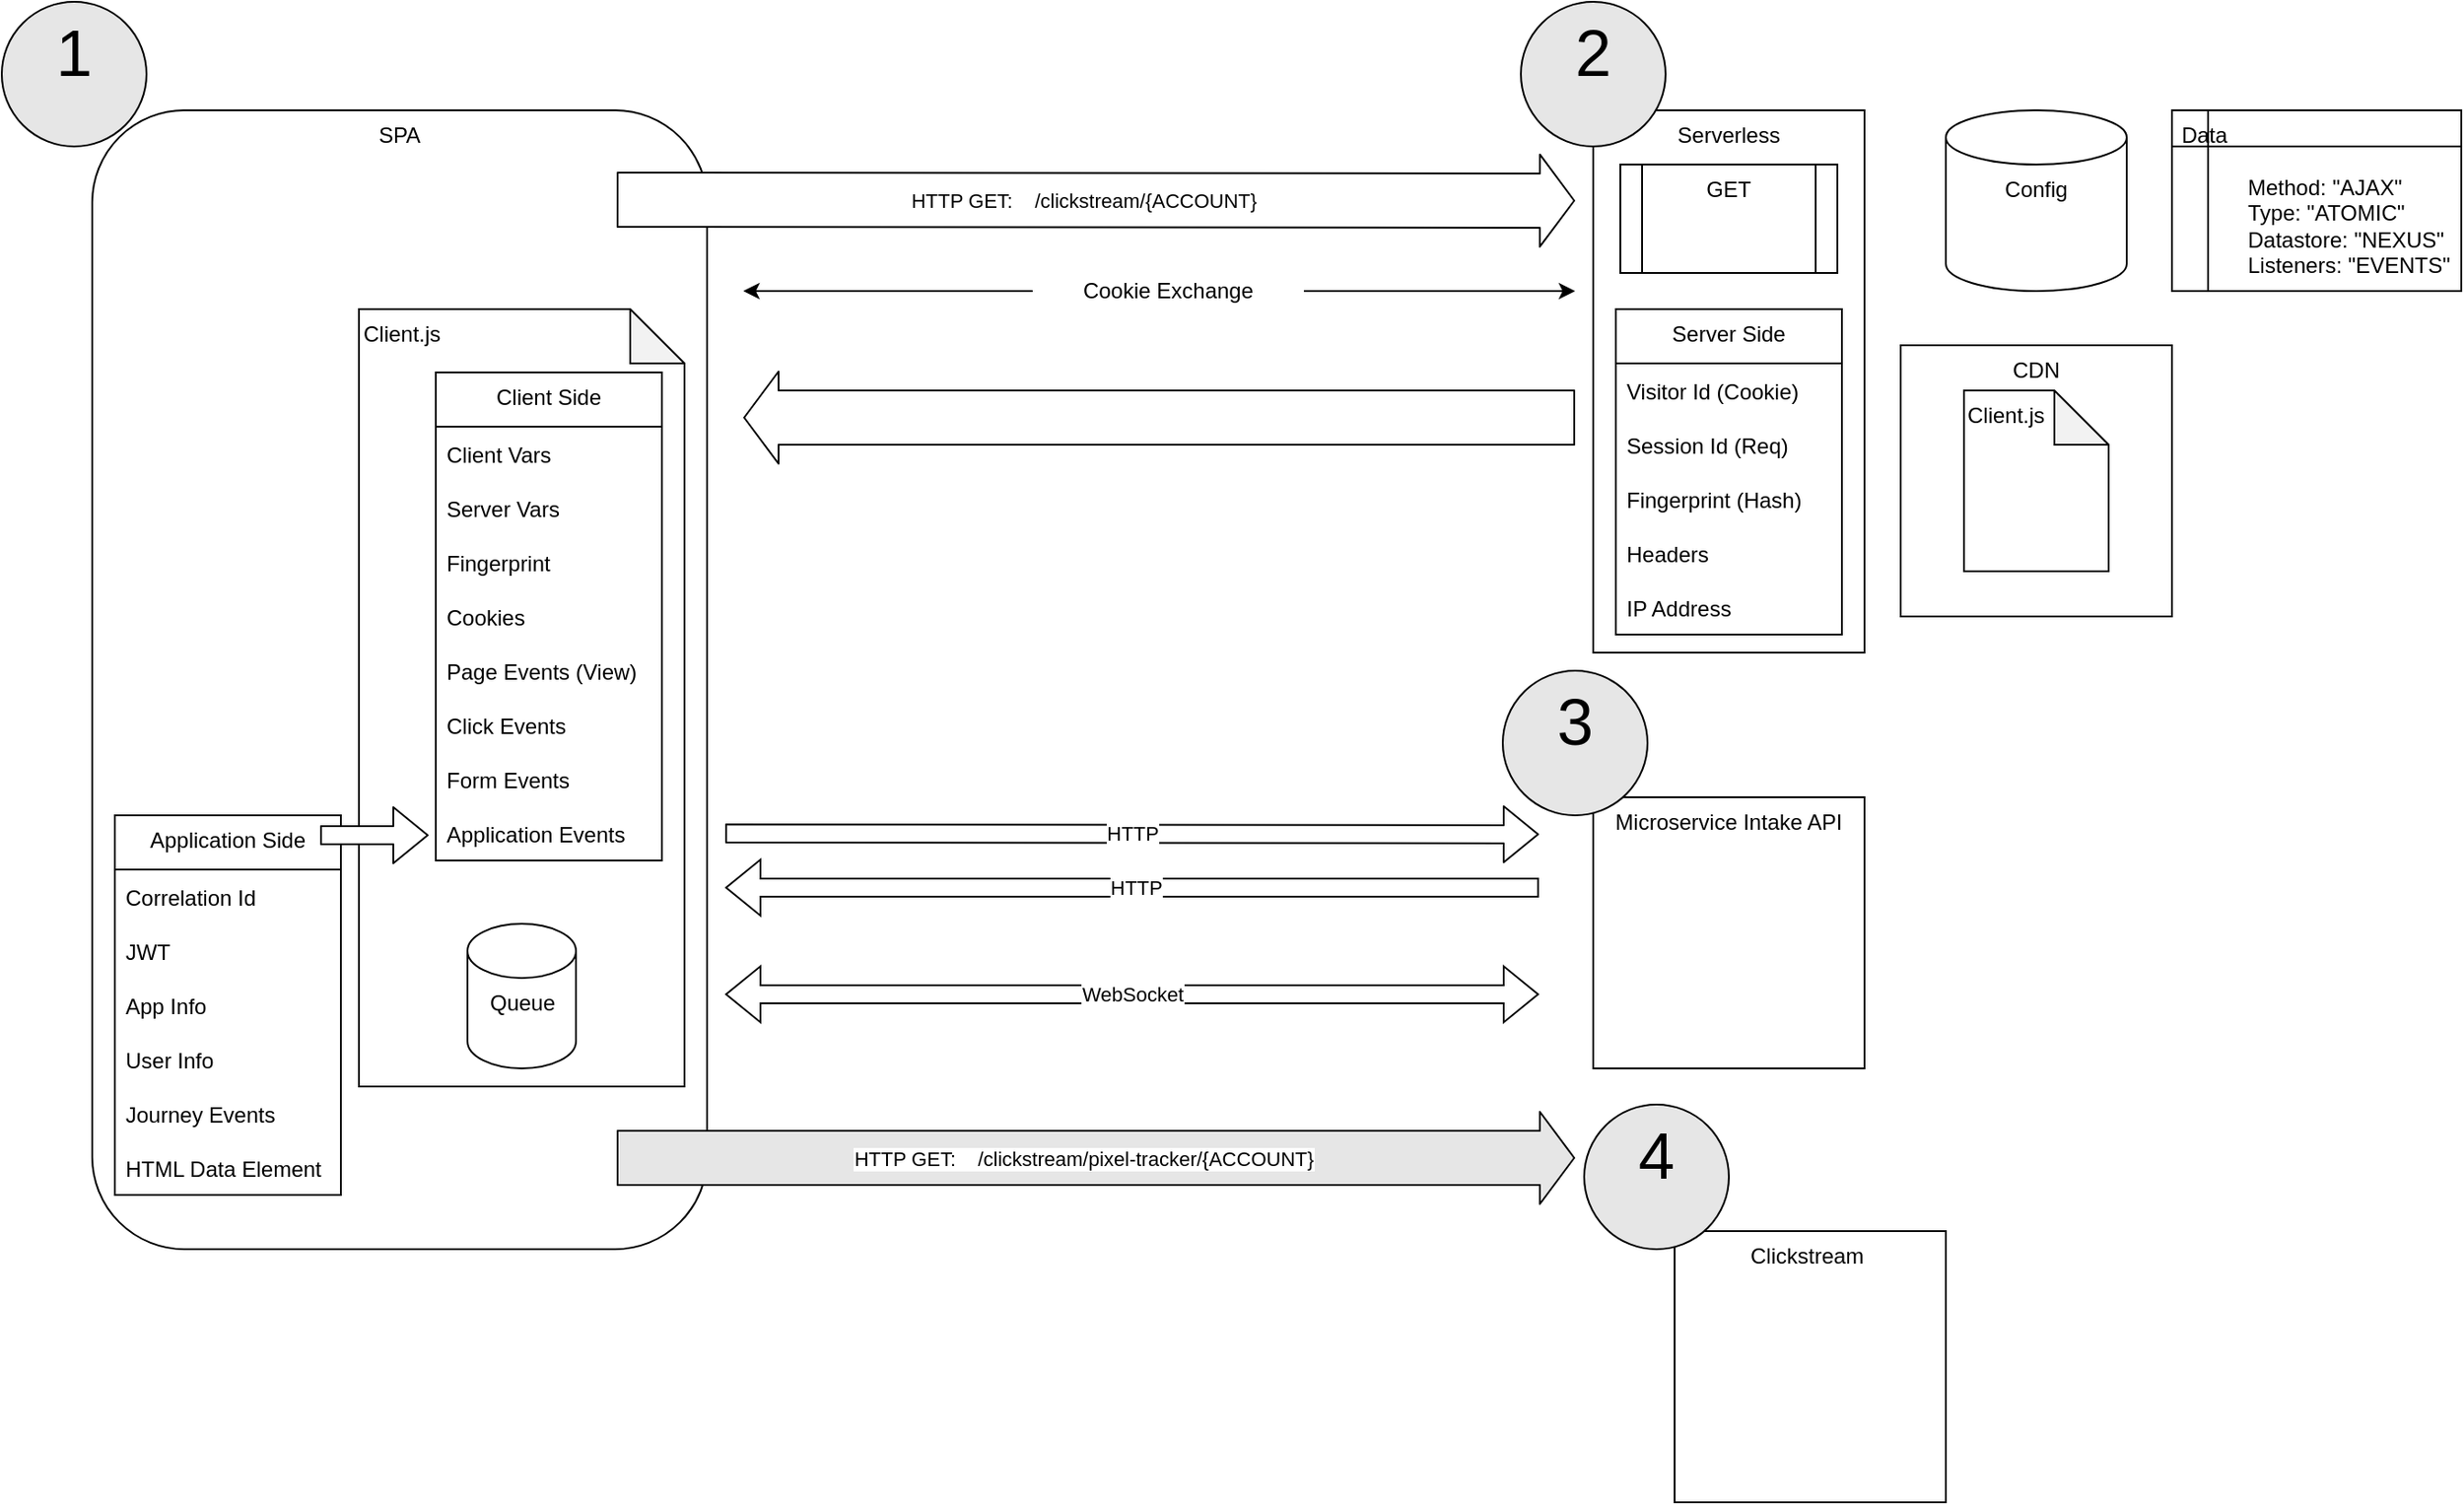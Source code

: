 <mxfile version="17.1.1" type="github">
  <diagram id="eAhy2NpeJ8kPdQk6M6c4" name="Page-1">
    <mxGraphModel dx="1554" dy="910" grid="1" gridSize="10" guides="1" tooltips="1" connect="1" arrows="1" fold="1" page="1" pageScale="1" pageWidth="850" pageHeight="1100" math="0" shadow="0">
      <root>
        <mxCell id="0" />
        <mxCell id="1" parent="0" />
        <mxCell id="rogJ5lGElAQyd50u1B-l-1" value="SPA" style="rounded=1;whiteSpace=wrap;html=1;verticalAlign=top;" parent="1" vertex="1">
          <mxGeometry x="50" y="60" width="340" height="630" as="geometry" />
        </mxCell>
        <mxCell id="rogJ5lGElAQyd50u1B-l-2" value="Client.js" style="shape=note;whiteSpace=wrap;html=1;backgroundOutline=1;darkOpacity=0.05;verticalAlign=top;align=left;" parent="1" vertex="1">
          <mxGeometry x="197.5" y="170" width="180" height="430" as="geometry" />
        </mxCell>
        <mxCell id="rogJ5lGElAQyd50u1B-l-4" value="Serverless" style="rounded=0;whiteSpace=wrap;html=1;verticalAlign=top;" parent="1" vertex="1">
          <mxGeometry x="880" y="60" width="150" height="300" as="geometry" />
        </mxCell>
        <mxCell id="rogJ5lGElAQyd50u1B-l-9" value="" style="shape=flexArrow;endArrow=classic;html=1;width=30;fillColor=default;" parent="1" edge="1">
          <mxGeometry width="50" height="50" relative="1" as="geometry">
            <mxPoint x="870" y="230" as="sourcePoint" />
            <mxPoint x="410" y="230" as="targetPoint" />
          </mxGeometry>
        </mxCell>
        <mxCell id="rogJ5lGElAQyd50u1B-l-11" value="CDN" style="rounded=0;whiteSpace=wrap;html=1;verticalAlign=top;" parent="1" vertex="1">
          <mxGeometry x="1050" y="190" width="150" height="150" as="geometry" />
        </mxCell>
        <mxCell id="rogJ5lGElAQyd50u1B-l-12" value="GET" style="shape=process;whiteSpace=wrap;html=1;backgroundOutline=1;verticalAlign=top;" parent="1" vertex="1">
          <mxGeometry x="895" y="90" width="120" height="60" as="geometry" />
        </mxCell>
        <mxCell id="rogJ5lGElAQyd50u1B-l-13" value="" style="endArrow=classic;startArrow=none;html=1;" parent="1" source="rogJ5lGElAQyd50u1B-l-14" edge="1">
          <mxGeometry width="50" height="50" relative="1" as="geometry">
            <mxPoint x="410" y="160" as="sourcePoint" />
            <mxPoint x="870" y="160" as="targetPoint" />
          </mxGeometry>
        </mxCell>
        <mxCell id="rogJ5lGElAQyd50u1B-l-14" value="Cookie Exchange" style="text;html=1;strokeColor=none;fillColor=none;align=center;verticalAlign=middle;whiteSpace=wrap;rounded=0;" parent="1" vertex="1">
          <mxGeometry x="570" y="150" width="150" height="20" as="geometry" />
        </mxCell>
        <mxCell id="rogJ5lGElAQyd50u1B-l-15" value="" style="endArrow=none;startArrow=classic;html=1;" parent="1" target="rogJ5lGElAQyd50u1B-l-14" edge="1">
          <mxGeometry width="50" height="50" relative="1" as="geometry">
            <mxPoint x="410" y="160" as="sourcePoint" />
            <mxPoint x="870" y="160" as="targetPoint" />
          </mxGeometry>
        </mxCell>
        <mxCell id="rogJ5lGElAQyd50u1B-l-17" value="Config" style="shape=cylinder3;whiteSpace=wrap;html=1;boundedLbl=1;backgroundOutline=1;size=15;verticalAlign=top;" parent="1" vertex="1">
          <mxGeometry x="1075" y="60" width="100" height="100" as="geometry" />
        </mxCell>
        <mxCell id="rogJ5lGElAQyd50u1B-l-19" value="Client.js" style="shape=note;whiteSpace=wrap;html=1;backgroundOutline=1;darkOpacity=0.05;verticalAlign=top;align=left;" parent="1" vertex="1">
          <mxGeometry x="1085" y="215" width="80" height="100" as="geometry" />
        </mxCell>
        <mxCell id="rogJ5lGElAQyd50u1B-l-23" value="Microservice Intake API" style="rounded=0;whiteSpace=wrap;html=1;verticalAlign=top;" parent="1" vertex="1">
          <mxGeometry x="880" y="440" width="150" height="150" as="geometry" />
        </mxCell>
        <mxCell id="rogJ5lGElAQyd50u1B-l-25" value="Server Side" style="swimlane;fontStyle=0;childLayout=stackLayout;horizontal=1;startSize=30;horizontalStack=0;resizeParent=1;resizeParentMax=0;resizeLast=0;collapsible=1;marginBottom=0;verticalAlign=top;" parent="1" vertex="1">
          <mxGeometry x="892.5" y="170" width="125" height="180" as="geometry">
            <mxRectangle x="692.5" y="190" width="50" height="30" as="alternateBounds" />
          </mxGeometry>
        </mxCell>
        <mxCell id="rogJ5lGElAQyd50u1B-l-26" value="Visitor Id (Cookie)" style="text;strokeColor=none;fillColor=none;align=left;verticalAlign=middle;spacingLeft=4;spacingRight=4;overflow=hidden;points=[[0,0.5],[1,0.5]];portConstraint=eastwest;rotatable=0;" parent="rogJ5lGElAQyd50u1B-l-25" vertex="1">
          <mxGeometry y="30" width="125" height="30" as="geometry" />
        </mxCell>
        <mxCell id="rogJ5lGElAQyd50u1B-l-27" value="Session Id (Req)" style="text;strokeColor=none;fillColor=none;align=left;verticalAlign=middle;spacingLeft=4;spacingRight=4;overflow=hidden;points=[[0,0.5],[1,0.5]];portConstraint=eastwest;rotatable=0;" parent="rogJ5lGElAQyd50u1B-l-25" vertex="1">
          <mxGeometry y="60" width="125" height="30" as="geometry" />
        </mxCell>
        <mxCell id="rogJ5lGElAQyd50u1B-l-28" value="Fingerprint (Hash)" style="text;strokeColor=none;fillColor=none;align=left;verticalAlign=middle;spacingLeft=4;spacingRight=4;overflow=hidden;points=[[0,0.5],[1,0.5]];portConstraint=eastwest;rotatable=0;" parent="rogJ5lGElAQyd50u1B-l-25" vertex="1">
          <mxGeometry y="90" width="125" height="30" as="geometry" />
        </mxCell>
        <mxCell id="rogJ5lGElAQyd50u1B-l-30" value="Headers" style="text;strokeColor=none;fillColor=none;align=left;verticalAlign=middle;spacingLeft=4;spacingRight=4;overflow=hidden;points=[[0,0.5],[1,0.5]];portConstraint=eastwest;rotatable=0;" parent="rogJ5lGElAQyd50u1B-l-25" vertex="1">
          <mxGeometry y="120" width="125" height="30" as="geometry" />
        </mxCell>
        <mxCell id="rogJ5lGElAQyd50u1B-l-31" value="IP Address" style="text;strokeColor=none;fillColor=none;align=left;verticalAlign=middle;spacingLeft=4;spacingRight=4;overflow=hidden;points=[[0,0.5],[1,0.5]];portConstraint=eastwest;rotatable=0;" parent="rogJ5lGElAQyd50u1B-l-25" vertex="1">
          <mxGeometry y="150" width="125" height="30" as="geometry" />
        </mxCell>
        <mxCell id="rogJ5lGElAQyd50u1B-l-32" value="Client Side" style="swimlane;fontStyle=0;childLayout=stackLayout;horizontal=1;startSize=30;horizontalStack=0;resizeParent=1;resizeParentMax=0;resizeLast=0;collapsible=1;marginBottom=0;verticalAlign=top;" parent="1" vertex="1">
          <mxGeometry x="240" y="205" width="125" height="270" as="geometry">
            <mxRectangle x="692.5" y="190" width="50" height="30" as="alternateBounds" />
          </mxGeometry>
        </mxCell>
        <mxCell id="rogJ5lGElAQyd50u1B-l-59" value="Client Vars" style="text;strokeColor=none;fillColor=none;align=left;verticalAlign=middle;spacingLeft=4;spacingRight=4;overflow=hidden;points=[[0,0.5],[1,0.5]];portConstraint=eastwest;rotatable=0;" parent="rogJ5lGElAQyd50u1B-l-32" vertex="1">
          <mxGeometry y="30" width="125" height="30" as="geometry" />
        </mxCell>
        <mxCell id="rogJ5lGElAQyd50u1B-l-48" value="Server Vars" style="text;strokeColor=none;fillColor=none;align=left;verticalAlign=middle;spacingLeft=4;spacingRight=4;overflow=hidden;points=[[0,0.5],[1,0.5]];portConstraint=eastwest;rotatable=0;" parent="rogJ5lGElAQyd50u1B-l-32" vertex="1">
          <mxGeometry y="60" width="125" height="30" as="geometry" />
        </mxCell>
        <mxCell id="rogJ5lGElAQyd50u1B-l-33" value="Fingerprint" style="text;strokeColor=none;fillColor=none;align=left;verticalAlign=middle;spacingLeft=4;spacingRight=4;overflow=hidden;points=[[0,0.5],[1,0.5]];portConstraint=eastwest;rotatable=0;" parent="rogJ5lGElAQyd50u1B-l-32" vertex="1">
          <mxGeometry y="90" width="125" height="30" as="geometry" />
        </mxCell>
        <mxCell id="rogJ5lGElAQyd50u1B-l-34" value="Cookies" style="text;strokeColor=none;fillColor=none;align=left;verticalAlign=middle;spacingLeft=4;spacingRight=4;overflow=hidden;points=[[0,0.5],[1,0.5]];portConstraint=eastwest;rotatable=0;" parent="rogJ5lGElAQyd50u1B-l-32" vertex="1">
          <mxGeometry y="120" width="125" height="30" as="geometry" />
        </mxCell>
        <mxCell id="rogJ5lGElAQyd50u1B-l-35" value="Page Events (View)" style="text;strokeColor=none;fillColor=none;align=left;verticalAlign=middle;spacingLeft=4;spacingRight=4;overflow=hidden;points=[[0,0.5],[1,0.5]];portConstraint=eastwest;rotatable=0;" parent="rogJ5lGElAQyd50u1B-l-32" vertex="1">
          <mxGeometry y="150" width="125" height="30" as="geometry" />
        </mxCell>
        <mxCell id="rogJ5lGElAQyd50u1B-l-36" value="Click Events" style="text;strokeColor=none;fillColor=none;align=left;verticalAlign=middle;spacingLeft=4;spacingRight=4;overflow=hidden;points=[[0,0.5],[1,0.5]];portConstraint=eastwest;rotatable=0;" parent="rogJ5lGElAQyd50u1B-l-32" vertex="1">
          <mxGeometry y="180" width="125" height="30" as="geometry" />
        </mxCell>
        <mxCell id="rogJ5lGElAQyd50u1B-l-37" value="Form Events" style="text;strokeColor=none;fillColor=none;align=left;verticalAlign=middle;spacingLeft=4;spacingRight=4;overflow=hidden;points=[[0,0.5],[1,0.5]];portConstraint=eastwest;rotatable=0;" parent="rogJ5lGElAQyd50u1B-l-32" vertex="1">
          <mxGeometry y="210" width="125" height="30" as="geometry" />
        </mxCell>
        <mxCell id="rogJ5lGElAQyd50u1B-l-58" value="Application Events" style="text;strokeColor=none;fillColor=none;align=left;verticalAlign=middle;spacingLeft=4;spacingRight=4;overflow=hidden;points=[[0,0.5],[1,0.5]];portConstraint=eastwest;rotatable=0;" parent="rogJ5lGElAQyd50u1B-l-32" vertex="1">
          <mxGeometry y="240" width="125" height="30" as="geometry" />
        </mxCell>
        <mxCell id="rogJ5lGElAQyd50u1B-l-38" value="Application Side" style="swimlane;fontStyle=0;childLayout=stackLayout;horizontal=1;startSize=30;horizontalStack=0;resizeParent=1;resizeParentMax=0;resizeLast=0;collapsible=1;marginBottom=0;verticalAlign=top;" parent="1" vertex="1">
          <mxGeometry x="62.5" y="450" width="125" height="210" as="geometry">
            <mxRectangle x="692.5" y="190" width="50" height="30" as="alternateBounds" />
          </mxGeometry>
        </mxCell>
        <mxCell id="rogJ5lGElAQyd50u1B-l-68" value="Correlation Id" style="text;strokeColor=none;fillColor=none;align=left;verticalAlign=middle;spacingLeft=4;spacingRight=4;overflow=hidden;points=[[0,0.5],[1,0.5]];portConstraint=eastwest;rotatable=0;" parent="rogJ5lGElAQyd50u1B-l-38" vertex="1">
          <mxGeometry y="30" width="125" height="30" as="geometry" />
        </mxCell>
        <mxCell id="rogJ5lGElAQyd50u1B-l-47" value="JWT" style="text;strokeColor=none;fillColor=none;align=left;verticalAlign=middle;spacingLeft=4;spacingRight=4;overflow=hidden;points=[[0,0.5],[1,0.5]];portConstraint=eastwest;rotatable=0;" parent="rogJ5lGElAQyd50u1B-l-38" vertex="1">
          <mxGeometry y="60" width="125" height="30" as="geometry" />
        </mxCell>
        <mxCell id="rogJ5lGElAQyd50u1B-l-39" value="App Info" style="text;strokeColor=none;fillColor=none;align=left;verticalAlign=middle;spacingLeft=4;spacingRight=4;overflow=hidden;points=[[0,0.5],[1,0.5]];portConstraint=eastwest;rotatable=0;" parent="rogJ5lGElAQyd50u1B-l-38" vertex="1">
          <mxGeometry y="90" width="125" height="30" as="geometry" />
        </mxCell>
        <mxCell id="rogJ5lGElAQyd50u1B-l-40" value="User Info" style="text;strokeColor=none;fillColor=none;align=left;verticalAlign=middle;spacingLeft=4;spacingRight=4;overflow=hidden;points=[[0,0.5],[1,0.5]];portConstraint=eastwest;rotatable=0;" parent="rogJ5lGElAQyd50u1B-l-38" vertex="1">
          <mxGeometry y="120" width="125" height="30" as="geometry" />
        </mxCell>
        <mxCell id="rogJ5lGElAQyd50u1B-l-41" value="Journey Events" style="text;strokeColor=none;fillColor=none;align=left;verticalAlign=middle;spacingLeft=4;spacingRight=4;overflow=hidden;points=[[0,0.5],[1,0.5]];portConstraint=eastwest;rotatable=0;" parent="rogJ5lGElAQyd50u1B-l-38" vertex="1">
          <mxGeometry y="150" width="125" height="30" as="geometry" />
        </mxCell>
        <mxCell id="rogJ5lGElAQyd50u1B-l-66" value="HTML Data Element" style="text;strokeColor=none;fillColor=none;align=left;verticalAlign=middle;spacingLeft=4;spacingRight=4;overflow=hidden;points=[[0,0.5],[1,0.5]];portConstraint=eastwest;rotatable=0;" parent="rogJ5lGElAQyd50u1B-l-38" vertex="1">
          <mxGeometry y="180" width="125" height="30" as="geometry" />
        </mxCell>
        <mxCell id="rogJ5lGElAQyd50u1B-l-45" value="&lt;span style=&quot;white-space: pre&quot;&gt; &lt;/span&gt;Data&lt;blockquote style=&quot;margin: 0 0 0 40px ; border: none ; padding: 0px&quot;&gt;&lt;br&gt;&lt;/blockquote&gt;&lt;blockquote style=&quot;margin: 0 0 0 40px ; border: none ; padding: 0px&quot;&gt;Method: &quot;AJAX&quot;&lt;/blockquote&gt;&lt;blockquote style=&quot;margin: 0 0 0 40px ; border: none ; padding: 0px&quot;&gt;Type: &quot;ATOMIC&quot;&lt;/blockquote&gt;&lt;blockquote style=&quot;margin: 0 0 0 40px ; border: none ; padding: 0px&quot;&gt;Datastore: &quot;NEXUS&quot;&lt;/blockquote&gt;&lt;blockquote style=&quot;margin: 0 0 0 40px ; border: none ; padding: 0px&quot;&gt;Listeners: &quot;EVENTS&quot;&lt;/blockquote&gt;" style="shape=internalStorage;whiteSpace=wrap;html=1;backgroundOutline=1;verticalAlign=top;align=left;" parent="1" vertex="1">
          <mxGeometry x="1200" y="60" width="160" height="100" as="geometry" />
        </mxCell>
        <mxCell id="rogJ5lGElAQyd50u1B-l-51" value="" style="shape=flexArrow;endArrow=classic;html=1;fillColor=default;" parent="1" edge="1">
          <mxGeometry width="50" height="50" relative="1" as="geometry">
            <mxPoint x="176" y="461" as="sourcePoint" />
            <mxPoint x="236" y="461" as="targetPoint" />
          </mxGeometry>
        </mxCell>
        <mxCell id="rogJ5lGElAQyd50u1B-l-53" value="" style="shape=flexArrow;endArrow=classic;html=1;fillColor=default;" parent="1" edge="1">
          <mxGeometry width="50" height="50" relative="1" as="geometry">
            <mxPoint x="400" y="460" as="sourcePoint" />
            <mxPoint x="850" y="460.5" as="targetPoint" />
          </mxGeometry>
        </mxCell>
        <mxCell id="Lj4Cxs8d8kKV8_LcsweM-2" value="HTTP" style="edgeLabel;html=1;align=center;verticalAlign=middle;resizable=0;points=[];" vertex="1" connectable="0" parent="rogJ5lGElAQyd50u1B-l-53">
          <mxGeometry y="1" relative="1" as="geometry">
            <mxPoint as="offset" />
          </mxGeometry>
        </mxCell>
        <mxCell id="rogJ5lGElAQyd50u1B-l-55" value="Queue" style="shape=cylinder3;whiteSpace=wrap;html=1;boundedLbl=1;backgroundOutline=1;size=15;verticalAlign=top;" parent="1" vertex="1">
          <mxGeometry x="257.5" y="510" width="60" height="80" as="geometry" />
        </mxCell>
        <mxCell id="rogJ5lGElAQyd50u1B-l-60" value="" style="shape=flexArrow;endArrow=classic;html=1;width=30;fillColor=#E6E6E6;" parent="1" edge="1">
          <mxGeometry width="50" height="50" relative="1" as="geometry">
            <mxPoint x="340" y="639.5" as="sourcePoint" />
            <mxPoint x="870" y="639.5" as="targetPoint" />
          </mxGeometry>
        </mxCell>
        <mxCell id="rogJ5lGElAQyd50u1B-l-61" value="HTTP GET:&amp;nbsp; &amp;nbsp; /clickstream/pixel-tracker/{ACCOUNT}" style="edgeLabel;html=1;align=center;verticalAlign=middle;resizable=0;points=[];" parent="rogJ5lGElAQyd50u1B-l-60" vertex="1" connectable="0">
          <mxGeometry x="0.077" y="-2" relative="1" as="geometry">
            <mxPoint x="-28" y="-2" as="offset" />
          </mxGeometry>
        </mxCell>
        <mxCell id="rogJ5lGElAQyd50u1B-l-62" value="" style="shape=flexArrow;endArrow=classic;html=1;width=30;fillColor=default;" parent="1" edge="1">
          <mxGeometry width="50" height="50" relative="1" as="geometry">
            <mxPoint x="340" y="109.5" as="sourcePoint" />
            <mxPoint x="870" y="110" as="targetPoint" />
          </mxGeometry>
        </mxCell>
        <mxCell id="rogJ5lGElAQyd50u1B-l-63" value="HTTP GET:&amp;nbsp; &amp;nbsp; /clickstream/{ACCOUNT}" style="edgeLabel;html=1;align=center;verticalAlign=middle;resizable=0;points=[];" parent="rogJ5lGElAQyd50u1B-l-62" vertex="1" connectable="0">
          <mxGeometry x="0.077" y="-2" relative="1" as="geometry">
            <mxPoint x="-28" y="-2" as="offset" />
          </mxGeometry>
        </mxCell>
        <mxCell id="rogJ5lGElAQyd50u1B-l-69" value="1" style="ellipse;whiteSpace=wrap;html=1;aspect=fixed;fillColor=#E6E6E6;verticalAlign=top;fontSize=36;align=center;" parent="1" vertex="1">
          <mxGeometry width="80" height="80" as="geometry" />
        </mxCell>
        <mxCell id="rogJ5lGElAQyd50u1B-l-70" value="2" style="ellipse;whiteSpace=wrap;html=1;aspect=fixed;fillColor=#E6E6E6;verticalAlign=top;fontSize=36;" parent="1" vertex="1">
          <mxGeometry x="840" width="80" height="80" as="geometry" />
        </mxCell>
        <mxCell id="rogJ5lGElAQyd50u1B-l-71" value="3" style="ellipse;whiteSpace=wrap;html=1;aspect=fixed;fillColor=#E6E6E6;verticalAlign=top;fontSize=36;" parent="1" vertex="1">
          <mxGeometry x="830" y="370" width="80" height="80" as="geometry" />
        </mxCell>
        <mxCell id="Lj4Cxs8d8kKV8_LcsweM-1" value="WebSocket" style="shape=flexArrow;endArrow=classic;startArrow=classic;html=1;rounded=0;" edge="1" parent="1">
          <mxGeometry width="100" height="100" relative="1" as="geometry">
            <mxPoint x="400" y="549" as="sourcePoint" />
            <mxPoint x="850" y="549" as="targetPoint" />
          </mxGeometry>
        </mxCell>
        <mxCell id="Lj4Cxs8d8kKV8_LcsweM-3" value="" style="shape=flexArrow;endArrow=classic;html=1;rounded=0;" edge="1" parent="1">
          <mxGeometry width="50" height="50" relative="1" as="geometry">
            <mxPoint x="850" y="490" as="sourcePoint" />
            <mxPoint x="400" y="490" as="targetPoint" />
          </mxGeometry>
        </mxCell>
        <mxCell id="Lj4Cxs8d8kKV8_LcsweM-4" value="HTTP" style="edgeLabel;html=1;align=center;verticalAlign=middle;resizable=0;points=[];" vertex="1" connectable="0" parent="Lj4Cxs8d8kKV8_LcsweM-3">
          <mxGeometry x="-0.009" relative="1" as="geometry">
            <mxPoint as="offset" />
          </mxGeometry>
        </mxCell>
        <mxCell id="Lj4Cxs8d8kKV8_LcsweM-6" value="Clickstream&amp;nbsp;" style="rounded=0;whiteSpace=wrap;html=1;verticalAlign=top;" vertex="1" parent="1">
          <mxGeometry x="925" y="680" width="150" height="150" as="geometry" />
        </mxCell>
        <mxCell id="Lj4Cxs8d8kKV8_LcsweM-7" value="4" style="ellipse;whiteSpace=wrap;html=1;aspect=fixed;fillColor=#E6E6E6;verticalAlign=top;fontSize=36;" vertex="1" parent="1">
          <mxGeometry x="875" y="610" width="80" height="80" as="geometry" />
        </mxCell>
      </root>
    </mxGraphModel>
  </diagram>
</mxfile>
